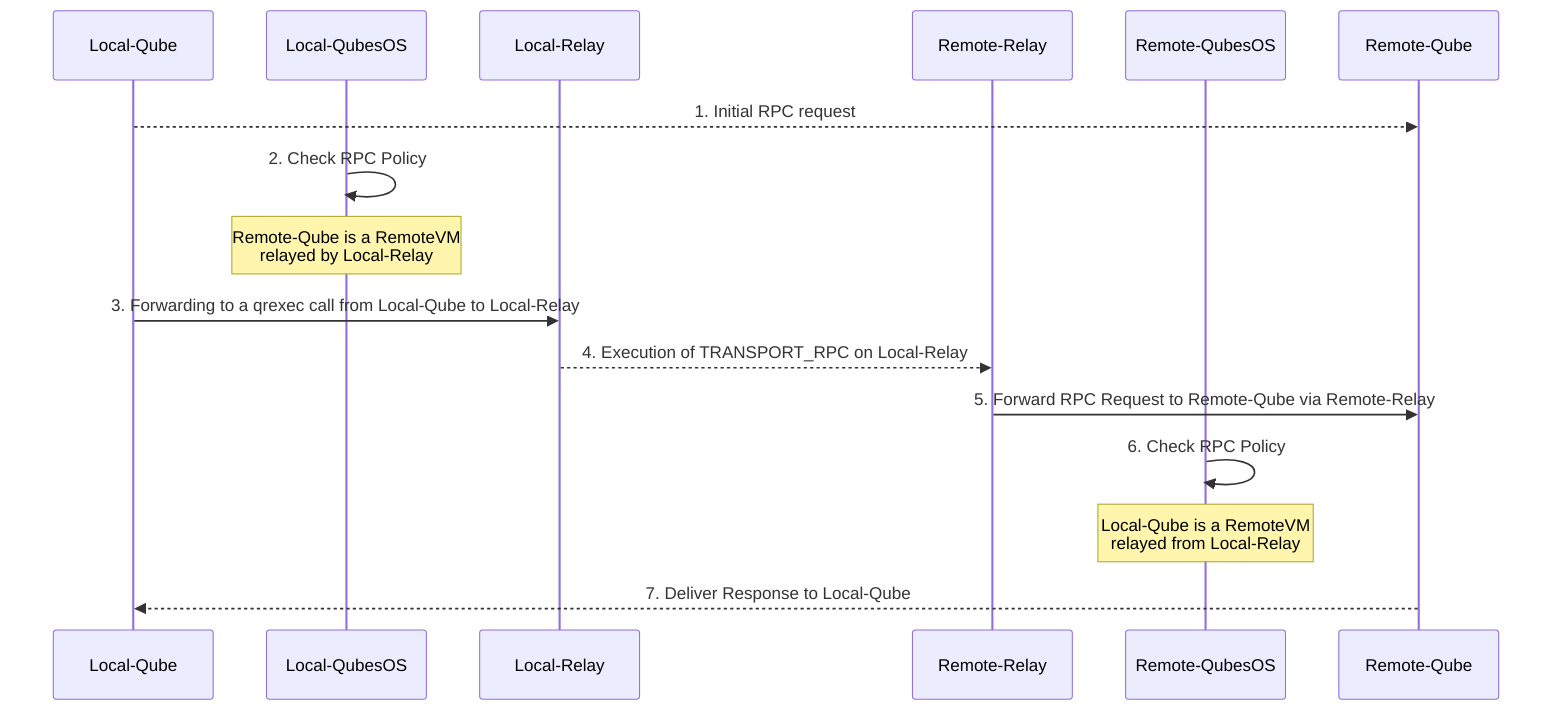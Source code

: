 sequenceDiagram
    participant LocalQube as Local-Qube
    participant LocalQubesOS as Local-QubesOS
    participant LocalRelay as Local-Relay
    participant RemoteRelay as Remote-Relay
    participant RemoteQubesOS as Remote-QubesOS
    participant RemoteQube as Remote-Qube

    LocalQube-->>RemoteQube: 1. Initial RPC request
    LocalQubesOS->>LocalQubesOS: 2. Check RPC Policy
    Note over LocalQubesOS: Remote-Qube is a RemoteVM<br>relayed by Local-Relay
    LocalQube->>LocalRelay: 3. Forwarding to a qrexec call from Local-Qube to Local-Relay
    LocalRelay-->>RemoteRelay: 4. Execution of TRANSPORT_RPC on Local-Relay
    RemoteRelay->>RemoteQube: 5. Forward RPC Request to Remote-Qube via Remote-Relay
    RemoteQubesOS->>RemoteQubesOS: 6. Check RPC Policy
    Note over RemoteQubesOS: Local-Qube is a RemoteVM<br>relayed from Local-Relay
    RemoteQube-->>LocalQube: 7. Deliver Response to Local-Qube